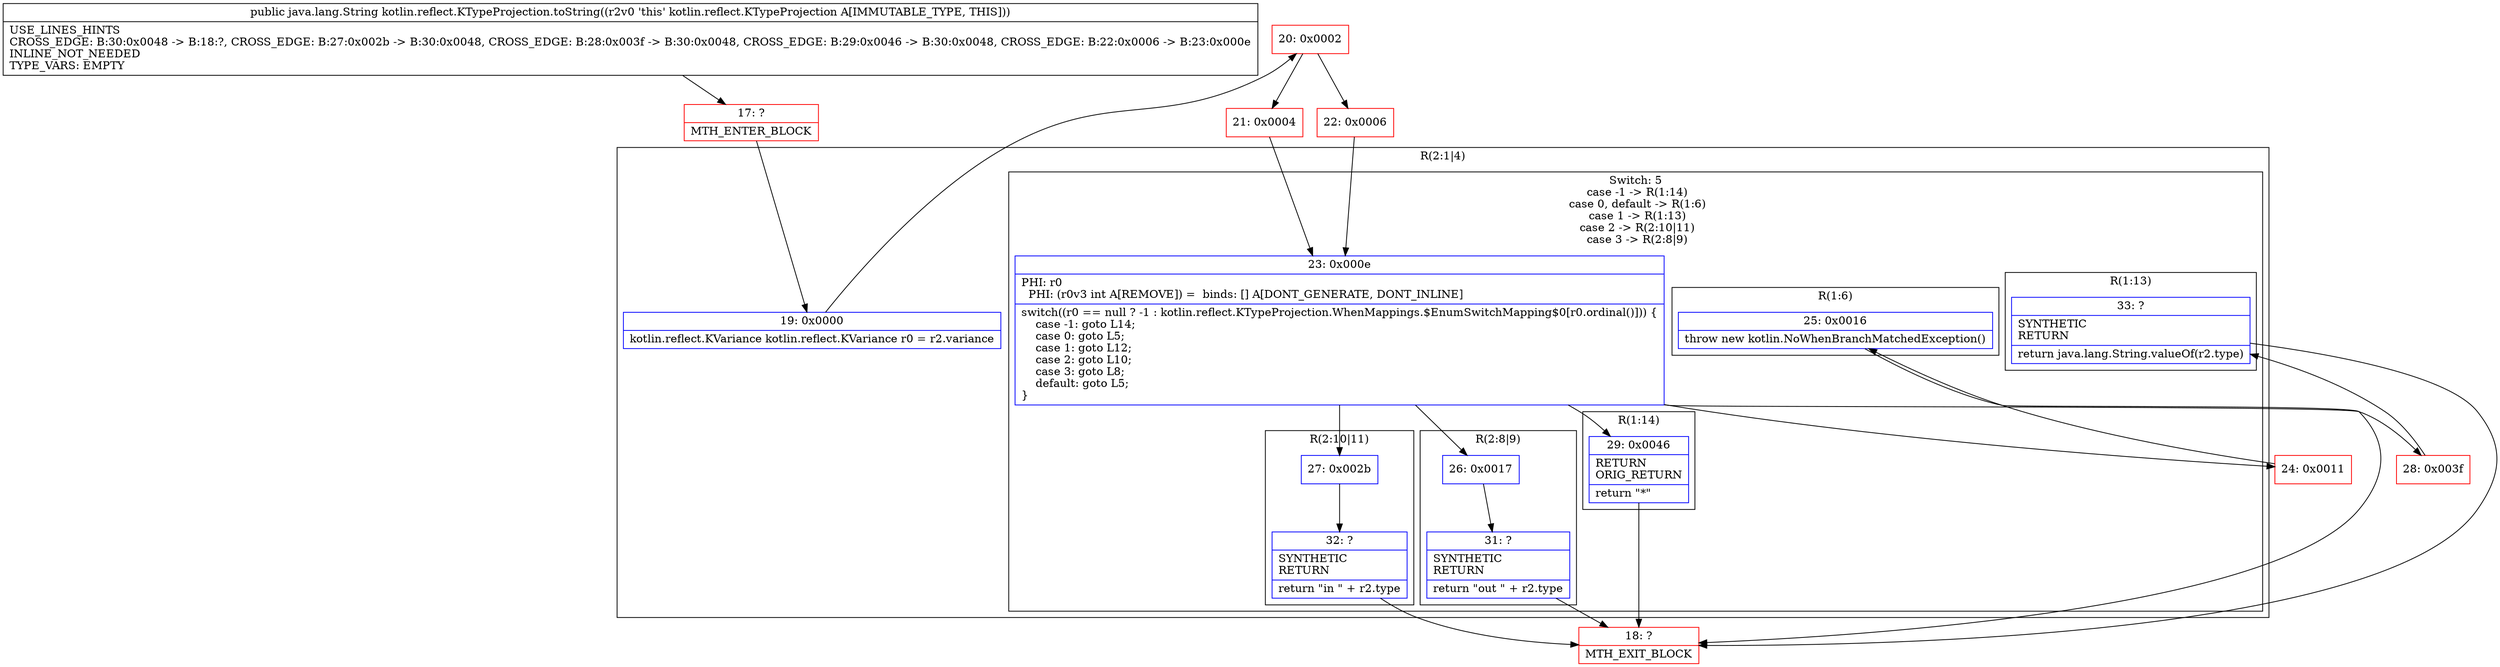 digraph "CFG forkotlin.reflect.KTypeProjection.toString()Ljava\/lang\/String;" {
subgraph cluster_Region_1812631102 {
label = "R(2:1|4)";
node [shape=record,color=blue];
Node_19 [shape=record,label="{19\:\ 0x0000|kotlin.reflect.KVariance kotlin.reflect.KVariance r0 = r2.variance\l}"];
subgraph cluster_SwitchRegion_1953688465 {
label = "Switch: 5
 case -1 -> R(1:14)
 case 0, default -> R(1:6)
 case 1 -> R(1:13)
 case 2 -> R(2:10|11)
 case 3 -> R(2:8|9)";
node [shape=record,color=blue];
Node_23 [shape=record,label="{23\:\ 0x000e|PHI: r0 \l  PHI: (r0v3 int A[REMOVE]) =  binds: [] A[DONT_GENERATE, DONT_INLINE]\l|switch((r0 == null ? \-1 : kotlin.reflect.KTypeProjection.WhenMappings.$EnumSwitchMapping$0[r0.ordinal()])) \{\l    case \-1: goto L14;\l    case 0: goto L5;\l    case 1: goto L12;\l    case 2: goto L10;\l    case 3: goto L8;\l    default: goto L5;\l\}\l}"];
subgraph cluster_Region_663284148 {
label = "R(1:14)";
node [shape=record,color=blue];
Node_29 [shape=record,label="{29\:\ 0x0046|RETURN\lORIG_RETURN\l|return \"*\"\l}"];
}
subgraph cluster_Region_1285543863 {
label = "R(1:6)";
node [shape=record,color=blue];
Node_25 [shape=record,label="{25\:\ 0x0016|throw new kotlin.NoWhenBranchMatchedException()\l}"];
}
subgraph cluster_Region_1593793102 {
label = "R(1:13)";
node [shape=record,color=blue];
Node_33 [shape=record,label="{33\:\ ?|SYNTHETIC\lRETURN\l|return java.lang.String.valueOf(r2.type)\l}"];
}
subgraph cluster_Region_1920019096 {
label = "R(2:10|11)";
node [shape=record,color=blue];
Node_27 [shape=record,label="{27\:\ 0x002b}"];
Node_32 [shape=record,label="{32\:\ ?|SYNTHETIC\lRETURN\l|return \"in \" + r2.type\l}"];
}
subgraph cluster_Region_315926571 {
label = "R(2:8|9)";
node [shape=record,color=blue];
Node_26 [shape=record,label="{26\:\ 0x0017}"];
Node_31 [shape=record,label="{31\:\ ?|SYNTHETIC\lRETURN\l|return \"out \" + r2.type\l}"];
}
}
}
Node_17 [shape=record,color=red,label="{17\:\ ?|MTH_ENTER_BLOCK\l}"];
Node_20 [shape=record,color=red,label="{20\:\ 0x0002}"];
Node_21 [shape=record,color=red,label="{21\:\ 0x0004}"];
Node_24 [shape=record,color=red,label="{24\:\ 0x0011}"];
Node_18 [shape=record,color=red,label="{18\:\ ?|MTH_EXIT_BLOCK\l}"];
Node_28 [shape=record,color=red,label="{28\:\ 0x003f}"];
Node_22 [shape=record,color=red,label="{22\:\ 0x0006}"];
MethodNode[shape=record,label="{public java.lang.String kotlin.reflect.KTypeProjection.toString((r2v0 'this' kotlin.reflect.KTypeProjection A[IMMUTABLE_TYPE, THIS]))  | USE_LINES_HINTS\lCROSS_EDGE: B:30:0x0048 \-\> B:18:?, CROSS_EDGE: B:27:0x002b \-\> B:30:0x0048, CROSS_EDGE: B:28:0x003f \-\> B:30:0x0048, CROSS_EDGE: B:29:0x0046 \-\> B:30:0x0048, CROSS_EDGE: B:22:0x0006 \-\> B:23:0x000e\lINLINE_NOT_NEEDED\lTYPE_VARS: EMPTY\l}"];
MethodNode -> Node_17;Node_19 -> Node_20;
Node_23 -> Node_24;
Node_23 -> Node_26;
Node_23 -> Node_27;
Node_23 -> Node_28;
Node_23 -> Node_29;
Node_29 -> Node_18;
Node_25 -> Node_18;
Node_33 -> Node_18;
Node_27 -> Node_32;
Node_32 -> Node_18;
Node_26 -> Node_31;
Node_31 -> Node_18;
Node_17 -> Node_19;
Node_20 -> Node_21;
Node_20 -> Node_22;
Node_21 -> Node_23;
Node_24 -> Node_25;
Node_28 -> Node_33;
Node_22 -> Node_23;
}


